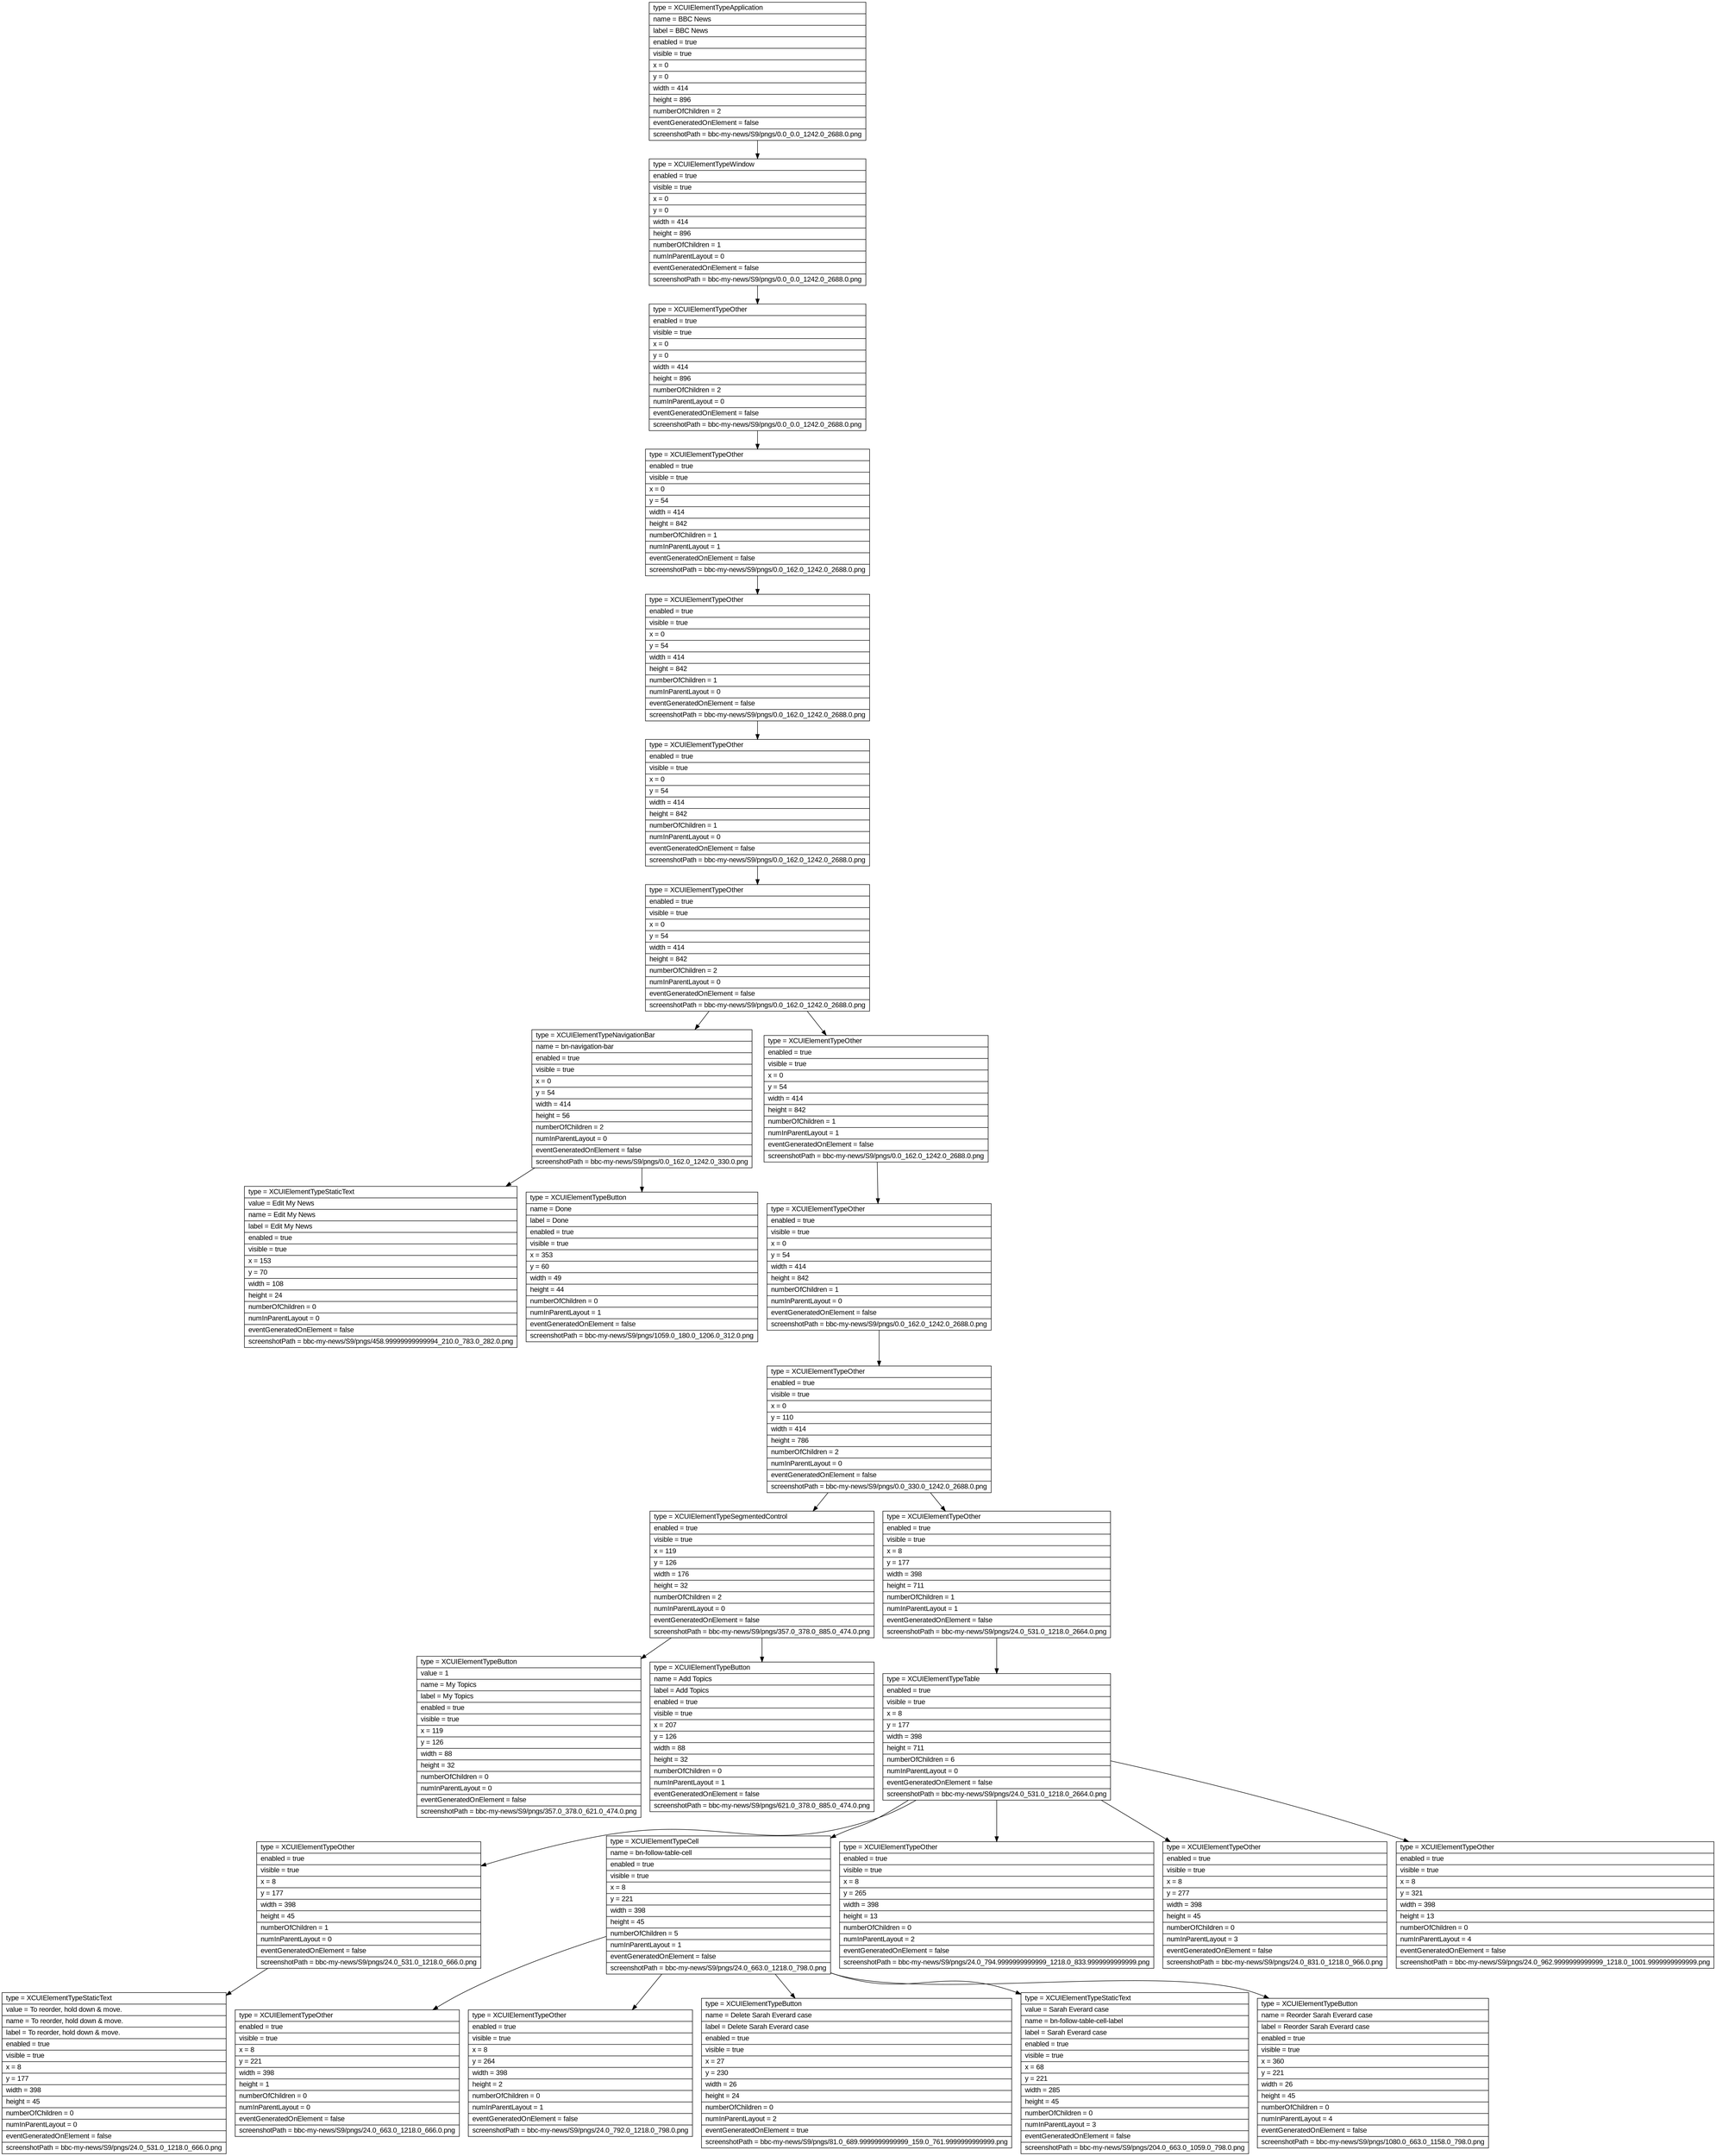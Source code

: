 digraph Layout {

	node [shape=record fontname=Arial];

	0	[label="{type = XCUIElementTypeApplication\l|name = BBC News\l|label = BBC News\l|enabled = true\l|visible = true\l|x = 0\l|y = 0\l|width = 414\l|height = 896\l|numberOfChildren = 2\l|eventGeneratedOnElement = false \l|screenshotPath = bbc-my-news/S9/pngs/0.0_0.0_1242.0_2688.0.png\l}"]
	1	[label="{type = XCUIElementTypeWindow\l|enabled = true\l|visible = true\l|x = 0\l|y = 0\l|width = 414\l|height = 896\l|numberOfChildren = 1\l|numInParentLayout = 0\l|eventGeneratedOnElement = false \l|screenshotPath = bbc-my-news/S9/pngs/0.0_0.0_1242.0_2688.0.png\l}"]
	2	[label="{type = XCUIElementTypeOther\l|enabled = true\l|visible = true\l|x = 0\l|y = 0\l|width = 414\l|height = 896\l|numberOfChildren = 2\l|numInParentLayout = 0\l|eventGeneratedOnElement = false \l|screenshotPath = bbc-my-news/S9/pngs/0.0_0.0_1242.0_2688.0.png\l}"]
	3	[label="{type = XCUIElementTypeOther\l|enabled = true\l|visible = true\l|x = 0\l|y = 54\l|width = 414\l|height = 842\l|numberOfChildren = 1\l|numInParentLayout = 1\l|eventGeneratedOnElement = false \l|screenshotPath = bbc-my-news/S9/pngs/0.0_162.0_1242.0_2688.0.png\l}"]
	4	[label="{type = XCUIElementTypeOther\l|enabled = true\l|visible = true\l|x = 0\l|y = 54\l|width = 414\l|height = 842\l|numberOfChildren = 1\l|numInParentLayout = 0\l|eventGeneratedOnElement = false \l|screenshotPath = bbc-my-news/S9/pngs/0.0_162.0_1242.0_2688.0.png\l}"]
	5	[label="{type = XCUIElementTypeOther\l|enabled = true\l|visible = true\l|x = 0\l|y = 54\l|width = 414\l|height = 842\l|numberOfChildren = 1\l|numInParentLayout = 0\l|eventGeneratedOnElement = false \l|screenshotPath = bbc-my-news/S9/pngs/0.0_162.0_1242.0_2688.0.png\l}"]
	6	[label="{type = XCUIElementTypeOther\l|enabled = true\l|visible = true\l|x = 0\l|y = 54\l|width = 414\l|height = 842\l|numberOfChildren = 2\l|numInParentLayout = 0\l|eventGeneratedOnElement = false \l|screenshotPath = bbc-my-news/S9/pngs/0.0_162.0_1242.0_2688.0.png\l}"]
	7	[label="{type = XCUIElementTypeNavigationBar\l|name = bn-navigation-bar\l|enabled = true\l|visible = true\l|x = 0\l|y = 54\l|width = 414\l|height = 56\l|numberOfChildren = 2\l|numInParentLayout = 0\l|eventGeneratedOnElement = false \l|screenshotPath = bbc-my-news/S9/pngs/0.0_162.0_1242.0_330.0.png\l}"]
	8	[label="{type = XCUIElementTypeOther\l|enabled = true\l|visible = true\l|x = 0\l|y = 54\l|width = 414\l|height = 842\l|numberOfChildren = 1\l|numInParentLayout = 1\l|eventGeneratedOnElement = false \l|screenshotPath = bbc-my-news/S9/pngs/0.0_162.0_1242.0_2688.0.png\l}"]
	9	[label="{type = XCUIElementTypeStaticText\l|value = Edit My News\l|name = Edit My News\l|label = Edit My News\l|enabled = true\l|visible = true\l|x = 153\l|y = 70\l|width = 108\l|height = 24\l|numberOfChildren = 0\l|numInParentLayout = 0\l|eventGeneratedOnElement = false \l|screenshotPath = bbc-my-news/S9/pngs/458.99999999999994_210.0_783.0_282.0.png\l}"]
	10	[label="{type = XCUIElementTypeButton\l|name = Done\l|label = Done\l|enabled = true\l|visible = true\l|x = 353\l|y = 60\l|width = 49\l|height = 44\l|numberOfChildren = 0\l|numInParentLayout = 1\l|eventGeneratedOnElement = false \l|screenshotPath = bbc-my-news/S9/pngs/1059.0_180.0_1206.0_312.0.png\l}"]
	11	[label="{type = XCUIElementTypeOther\l|enabled = true\l|visible = true\l|x = 0\l|y = 54\l|width = 414\l|height = 842\l|numberOfChildren = 1\l|numInParentLayout = 0\l|eventGeneratedOnElement = false \l|screenshotPath = bbc-my-news/S9/pngs/0.0_162.0_1242.0_2688.0.png\l}"]
	12	[label="{type = XCUIElementTypeOther\l|enabled = true\l|visible = true\l|x = 0\l|y = 110\l|width = 414\l|height = 786\l|numberOfChildren = 2\l|numInParentLayout = 0\l|eventGeneratedOnElement = false \l|screenshotPath = bbc-my-news/S9/pngs/0.0_330.0_1242.0_2688.0.png\l}"]
	13	[label="{type = XCUIElementTypeSegmentedControl\l|enabled = true\l|visible = true\l|x = 119\l|y = 126\l|width = 176\l|height = 32\l|numberOfChildren = 2\l|numInParentLayout = 0\l|eventGeneratedOnElement = false \l|screenshotPath = bbc-my-news/S9/pngs/357.0_378.0_885.0_474.0.png\l}"]
	14	[label="{type = XCUIElementTypeOther\l|enabled = true\l|visible = true\l|x = 8\l|y = 177\l|width = 398\l|height = 711\l|numberOfChildren = 1\l|numInParentLayout = 1\l|eventGeneratedOnElement = false \l|screenshotPath = bbc-my-news/S9/pngs/24.0_531.0_1218.0_2664.0.png\l}"]
	15	[label="{type = XCUIElementTypeButton\l|value = 1\l|name = My Topics\l|label = My Topics\l|enabled = true\l|visible = true\l|x = 119\l|y = 126\l|width = 88\l|height = 32\l|numberOfChildren = 0\l|numInParentLayout = 0\l|eventGeneratedOnElement = false \l|screenshotPath = bbc-my-news/S9/pngs/357.0_378.0_621.0_474.0.png\l}"]
	16	[label="{type = XCUIElementTypeButton\l|name = Add Topics\l|label = Add Topics\l|enabled = true\l|visible = true\l|x = 207\l|y = 126\l|width = 88\l|height = 32\l|numberOfChildren = 0\l|numInParentLayout = 1\l|eventGeneratedOnElement = false \l|screenshotPath = bbc-my-news/S9/pngs/621.0_378.0_885.0_474.0.png\l}"]
	17	[label="{type = XCUIElementTypeTable\l|enabled = true\l|visible = true\l|x = 8\l|y = 177\l|width = 398\l|height = 711\l|numberOfChildren = 6\l|numInParentLayout = 0\l|eventGeneratedOnElement = false \l|screenshotPath = bbc-my-news/S9/pngs/24.0_531.0_1218.0_2664.0.png\l}"]
	18	[label="{type = XCUIElementTypeOther\l|enabled = true\l|visible = true\l|x = 8\l|y = 177\l|width = 398\l|height = 45\l|numberOfChildren = 1\l|numInParentLayout = 0\l|eventGeneratedOnElement = false \l|screenshotPath = bbc-my-news/S9/pngs/24.0_531.0_1218.0_666.0.png\l}"]
	19	[label="{type = XCUIElementTypeCell\l|name = bn-follow-table-cell\l|enabled = true\l|visible = true\l|x = 8\l|y = 221\l|width = 398\l|height = 45\l|numberOfChildren = 5\l|numInParentLayout = 1\l|eventGeneratedOnElement = false \l|screenshotPath = bbc-my-news/S9/pngs/24.0_663.0_1218.0_798.0.png\l}"]
	20	[label="{type = XCUIElementTypeOther\l|enabled = true\l|visible = true\l|x = 8\l|y = 265\l|width = 398\l|height = 13\l|numberOfChildren = 0\l|numInParentLayout = 2\l|eventGeneratedOnElement = false \l|screenshotPath = bbc-my-news/S9/pngs/24.0_794.9999999999999_1218.0_833.9999999999999.png\l}"]
	21	[label="{type = XCUIElementTypeOther\l|enabled = true\l|visible = true\l|x = 8\l|y = 277\l|width = 398\l|height = 45\l|numberOfChildren = 0\l|numInParentLayout = 3\l|eventGeneratedOnElement = false \l|screenshotPath = bbc-my-news/S9/pngs/24.0_831.0_1218.0_966.0.png\l}"]
	22	[label="{type = XCUIElementTypeOther\l|enabled = true\l|visible = true\l|x = 8\l|y = 321\l|width = 398\l|height = 13\l|numberOfChildren = 0\l|numInParentLayout = 4\l|eventGeneratedOnElement = false \l|screenshotPath = bbc-my-news/S9/pngs/24.0_962.9999999999999_1218.0_1001.9999999999999.png\l}"]
	23	[label="{type = XCUIElementTypeStaticText\l|value = To reorder, hold down & move.\l|name = To reorder, hold down & move.\l|label = To reorder, hold down & move.\l|enabled = true\l|visible = true\l|x = 8\l|y = 177\l|width = 398\l|height = 45\l|numberOfChildren = 0\l|numInParentLayout = 0\l|eventGeneratedOnElement = false \l|screenshotPath = bbc-my-news/S9/pngs/24.0_531.0_1218.0_666.0.png\l}"]
	24	[label="{type = XCUIElementTypeOther\l|enabled = true\l|visible = true\l|x = 8\l|y = 221\l|width = 398\l|height = 1\l|numberOfChildren = 0\l|numInParentLayout = 0\l|eventGeneratedOnElement = false \l|screenshotPath = bbc-my-news/S9/pngs/24.0_663.0_1218.0_666.0.png\l}"]
	25	[label="{type = XCUIElementTypeOther\l|enabled = true\l|visible = true\l|x = 8\l|y = 264\l|width = 398\l|height = 2\l|numberOfChildren = 0\l|numInParentLayout = 1\l|eventGeneratedOnElement = false \l|screenshotPath = bbc-my-news/S9/pngs/24.0_792.0_1218.0_798.0.png\l}"]
	26	[label="{type = XCUIElementTypeButton\l|name = Delete Sarah Everard case\l|label = Delete Sarah Everard case\l|enabled = true\l|visible = true\l|x = 27\l|y = 230\l|width = 26\l|height = 24\l|numberOfChildren = 0\l|numInParentLayout = 2\l|eventGeneratedOnElement = true \l|screenshotPath = bbc-my-news/S9/pngs/81.0_689.9999999999999_159.0_761.9999999999999.png\l}"]
	27	[label="{type = XCUIElementTypeStaticText\l|value = Sarah Everard case\l|name = bn-follow-table-cell-label\l|label = Sarah Everard case\l|enabled = true\l|visible = true\l|x = 68\l|y = 221\l|width = 285\l|height = 45\l|numberOfChildren = 0\l|numInParentLayout = 3\l|eventGeneratedOnElement = false \l|screenshotPath = bbc-my-news/S9/pngs/204.0_663.0_1059.0_798.0.png\l}"]
	28	[label="{type = XCUIElementTypeButton\l|name = Reorder Sarah Everard case\l|label = Reorder Sarah Everard case\l|enabled = true\l|visible = true\l|x = 360\l|y = 221\l|width = 26\l|height = 45\l|numberOfChildren = 0\l|numInParentLayout = 4\l|eventGeneratedOnElement = false \l|screenshotPath = bbc-my-news/S9/pngs/1080.0_663.0_1158.0_798.0.png\l}"]


	0 -> 1
	1 -> 2
	2 -> 3
	3 -> 4
	4 -> 5
	5 -> 6
	6 -> 7
	6 -> 8
	7 -> 9
	7 -> 10
	8 -> 11
	11 -> 12
	12 -> 13
	12 -> 14
	13 -> 15
	13 -> 16
	14 -> 17
	17 -> 18
	17 -> 19
	17 -> 20
	17 -> 21
	17 -> 22
	18 -> 23
	19 -> 24
	19 -> 25
	19 -> 26
	19 -> 27
	19 -> 28


}